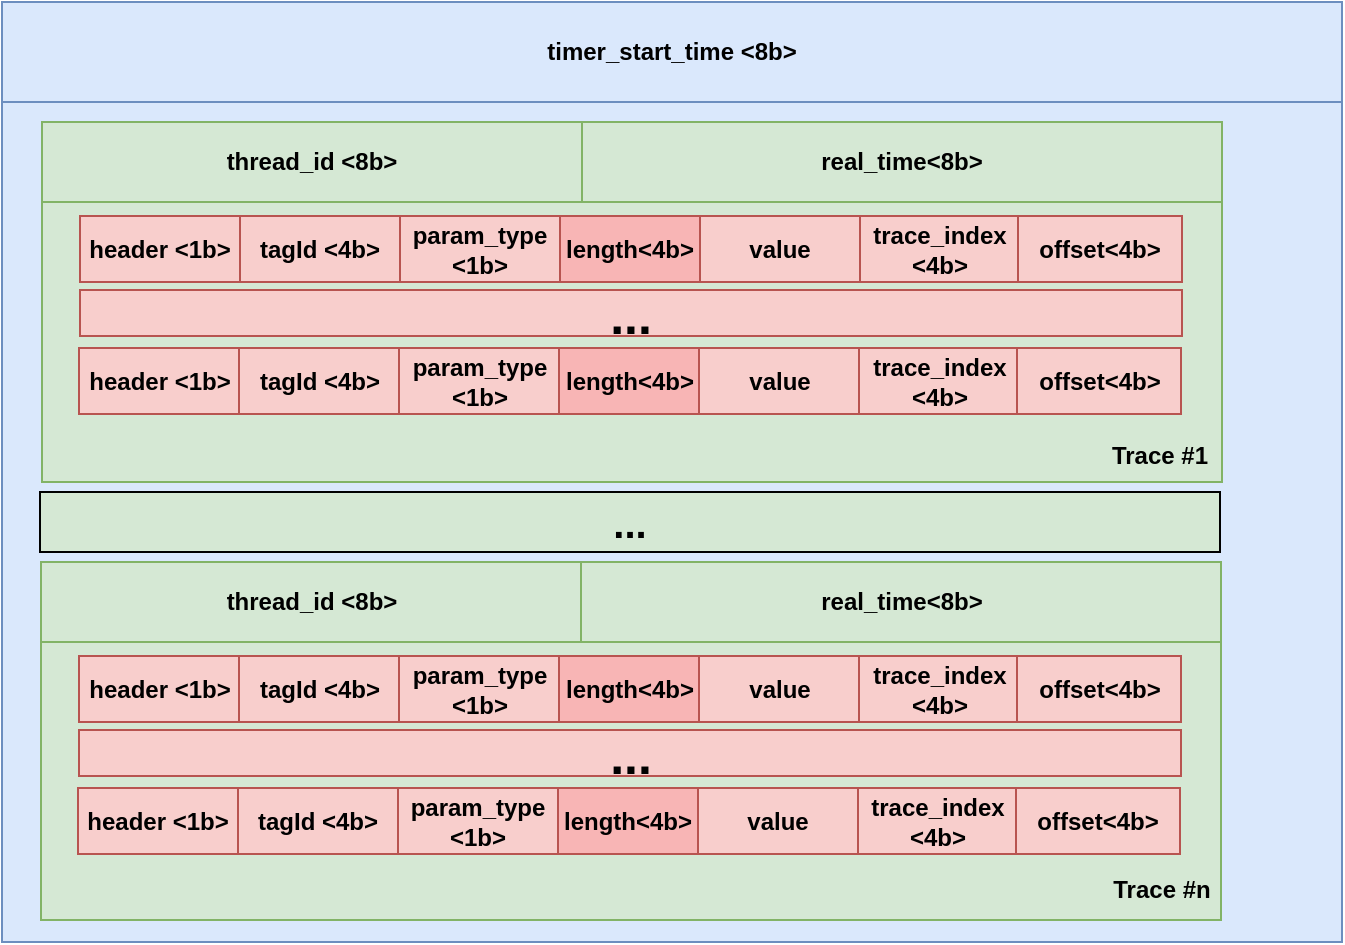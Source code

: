 <mxfile version="22.0.4" type="device">
  <diagram name="Page-1" id="pmNTwxLv3U9O3_eVR4Xm">
    <mxGraphModel dx="1221" dy="622" grid="1" gridSize="10" guides="1" tooltips="1" connect="1" arrows="1" fold="1" page="1" pageScale="1" pageWidth="827" pageHeight="1169" math="0" shadow="0">
      <root>
        <mxCell id="0" />
        <mxCell id="1" parent="0" />
        <mxCell id="C7ANXtkFGJyQKhwLcCoC-1" value="" style="rounded=0;whiteSpace=wrap;html=1;fillColor=#dae8fc;strokeColor=#6c8ebf;" parent="1" vertex="1">
          <mxGeometry x="100" y="220" width="670" height="470" as="geometry" />
        </mxCell>
        <mxCell id="C7ANXtkFGJyQKhwLcCoC-2" value="&lt;b&gt;timer_start_time&amp;nbsp;&amp;lt;8b&amp;gt;&lt;/b&gt;" style="rounded=0;whiteSpace=wrap;html=1;fillColor=#dae8fc;strokeColor=#6c8ebf;" parent="1" vertex="1">
          <mxGeometry x="100" y="220" width="670" height="50" as="geometry" />
        </mxCell>
        <mxCell id="C7ANXtkFGJyQKhwLcCoC-5" value="" style="rounded=0;whiteSpace=wrap;html=1;fillColor=#d5e8d4;strokeColor=#82b366;" parent="1" vertex="1">
          <mxGeometry x="120" y="280" width="590" height="180" as="geometry" />
        </mxCell>
        <mxCell id="C7ANXtkFGJyQKhwLcCoC-6" value="&lt;b style=&quot;border-color: var(--border-color);&quot;&gt;thread_id &amp;lt;8b&amp;gt;&lt;/b&gt;" style="rounded=0;whiteSpace=wrap;html=1;fillColor=#d5e8d4;strokeColor=#82b366;" parent="1" vertex="1">
          <mxGeometry x="120" y="280" width="270" height="40" as="geometry" />
        </mxCell>
        <mxCell id="C7ANXtkFGJyQKhwLcCoC-7" value="&lt;b style=&quot;border-color: var(--border-color);&quot;&gt;real_time&amp;lt;8b&amp;gt;&lt;/b&gt;" style="rounded=0;whiteSpace=wrap;html=1;fillColor=#d5e8d4;strokeColor=#82b366;" parent="1" vertex="1">
          <mxGeometry x="390" y="280" width="320" height="40" as="geometry" />
        </mxCell>
        <mxCell id="C7ANXtkFGJyQKhwLcCoC-47" value="" style="rounded=0;whiteSpace=wrap;html=1;fillColor=#f8cecc;strokeColor=#b85450;" parent="1" vertex="1">
          <mxGeometry x="139" y="327" width="548" height="33" as="geometry" />
        </mxCell>
        <mxCell id="C7ANXtkFGJyQKhwLcCoC-48" value="&lt;b&gt;header &amp;lt;1b&amp;gt;&lt;/b&gt;" style="rounded=0;whiteSpace=wrap;html=1;fillColor=#f8cecc;strokeColor=#b85450;" parent="1" vertex="1">
          <mxGeometry x="139" y="327" width="80" height="33" as="geometry" />
        </mxCell>
        <mxCell id="C7ANXtkFGJyQKhwLcCoC-49" value="&lt;b&gt;tagId &amp;lt;4b&amp;gt;&lt;/b&gt;" style="rounded=0;whiteSpace=wrap;html=1;fillColor=#f8cecc;strokeColor=#b85450;" parent="1" vertex="1">
          <mxGeometry x="219" y="327" width="80" height="33" as="geometry" />
        </mxCell>
        <mxCell id="C7ANXtkFGJyQKhwLcCoC-50" value="&lt;b&gt;param_type &amp;lt;1b&amp;gt;&lt;/b&gt;" style="rounded=0;whiteSpace=wrap;html=1;fillColor=#f8cecc;strokeColor=#b85450;" parent="1" vertex="1">
          <mxGeometry x="299" y="327" width="80" height="33" as="geometry" />
        </mxCell>
        <mxCell id="C7ANXtkFGJyQKhwLcCoC-51" value="&lt;b&gt;length&amp;lt;4b&amp;gt;&lt;/b&gt;" style="rounded=0;whiteSpace=wrap;html=1;fillColor=#F8B5B5;strokeColor=#b85450;" parent="1" vertex="1">
          <mxGeometry x="379" y="327" width="70" height="33" as="geometry" />
        </mxCell>
        <mxCell id="C7ANXtkFGJyQKhwLcCoC-52" value="&lt;b&gt;value&lt;/b&gt;" style="rounded=0;whiteSpace=wrap;html=1;fillColor=#f8cecc;strokeColor=#b85450;" parent="1" vertex="1">
          <mxGeometry x="449" y="327" width="80" height="33" as="geometry" />
        </mxCell>
        <mxCell id="C7ANXtkFGJyQKhwLcCoC-53" value="&lt;b&gt;trace_index &amp;lt;4b&amp;gt;&lt;/b&gt;" style="rounded=0;whiteSpace=wrap;html=1;fillColor=#f8cecc;strokeColor=#b85450;" parent="1" vertex="1">
          <mxGeometry x="529" y="327" width="80" height="33" as="geometry" />
        </mxCell>
        <mxCell id="C7ANXtkFGJyQKhwLcCoC-56" value="&lt;b&gt;offset&amp;lt;4b&amp;gt;&lt;/b&gt;" style="rounded=0;whiteSpace=wrap;html=1;fillColor=#f8cecc;strokeColor=#b85450;" parent="1" vertex="1">
          <mxGeometry x="608" y="327" width="82" height="33" as="geometry" />
        </mxCell>
        <mxCell id="C7ANXtkFGJyQKhwLcCoC-57" value="&lt;b&gt;&lt;font style=&quot;font-size: 25px;&quot;&gt;...&lt;/font&gt;&lt;/b&gt;" style="rounded=0;whiteSpace=wrap;html=1;fillColor=#f8cecc;strokeColor=#b85450;" parent="1" vertex="1">
          <mxGeometry x="139" y="364" width="551" height="23" as="geometry" />
        </mxCell>
        <mxCell id="C7ANXtkFGJyQKhwLcCoC-58" value="" style="rounded=0;whiteSpace=wrap;html=1;fillColor=#f8cecc;strokeColor=#b85450;" parent="1" vertex="1">
          <mxGeometry x="138.5" y="393" width="548" height="33" as="geometry" />
        </mxCell>
        <mxCell id="C7ANXtkFGJyQKhwLcCoC-59" value="&lt;b&gt;header &amp;lt;1b&amp;gt;&lt;/b&gt;" style="rounded=0;whiteSpace=wrap;html=1;fillColor=#f8cecc;strokeColor=#b85450;" parent="1" vertex="1">
          <mxGeometry x="138.5" y="393" width="80" height="33" as="geometry" />
        </mxCell>
        <mxCell id="C7ANXtkFGJyQKhwLcCoC-60" value="&lt;b&gt;tagId &amp;lt;4b&amp;gt;&lt;/b&gt;" style="rounded=0;whiteSpace=wrap;html=1;fillColor=#f8cecc;strokeColor=#b85450;" parent="1" vertex="1">
          <mxGeometry x="218.5" y="393" width="80" height="33" as="geometry" />
        </mxCell>
        <mxCell id="C7ANXtkFGJyQKhwLcCoC-61" value="&lt;b&gt;param_type &amp;lt;1b&amp;gt;&lt;/b&gt;" style="rounded=0;whiteSpace=wrap;html=1;fillColor=#f8cecc;strokeColor=#b85450;" parent="1" vertex="1">
          <mxGeometry x="298.5" y="393" width="80" height="33" as="geometry" />
        </mxCell>
        <mxCell id="C7ANXtkFGJyQKhwLcCoC-62" value="&lt;b&gt;length&amp;lt;4b&amp;gt;&lt;/b&gt;" style="rounded=0;whiteSpace=wrap;html=1;fillColor=#F8B5B5;strokeColor=#b85450;" parent="1" vertex="1">
          <mxGeometry x="378.5" y="393" width="70" height="33" as="geometry" />
        </mxCell>
        <mxCell id="C7ANXtkFGJyQKhwLcCoC-63" value="&lt;b&gt;value&lt;/b&gt;" style="rounded=0;whiteSpace=wrap;html=1;fillColor=#f8cecc;strokeColor=#b85450;" parent="1" vertex="1">
          <mxGeometry x="448.5" y="393" width="80" height="33" as="geometry" />
        </mxCell>
        <mxCell id="C7ANXtkFGJyQKhwLcCoC-64" value="&lt;b&gt;trace_index &amp;lt;4b&amp;gt;&lt;/b&gt;" style="rounded=0;whiteSpace=wrap;html=1;fillColor=#f8cecc;strokeColor=#b85450;" parent="1" vertex="1">
          <mxGeometry x="528.5" y="393" width="80" height="33" as="geometry" />
        </mxCell>
        <mxCell id="C7ANXtkFGJyQKhwLcCoC-65" value="&lt;b&gt;offset&amp;lt;4b&amp;gt;&lt;/b&gt;" style="rounded=0;whiteSpace=wrap;html=1;fillColor=#f8cecc;strokeColor=#b85450;" parent="1" vertex="1">
          <mxGeometry x="607.5" y="393" width="82" height="33" as="geometry" />
        </mxCell>
        <mxCell id="C7ANXtkFGJyQKhwLcCoC-66" value="&lt;b&gt;&lt;font style=&quot;font-size: 20px;&quot;&gt;...&lt;/font&gt;&lt;/b&gt;" style="rounded=0;whiteSpace=wrap;html=1;fillColor=#d5e8d4;strokeColor=#000000;" parent="1" vertex="1">
          <mxGeometry x="119" y="465" width="590" height="30" as="geometry" />
        </mxCell>
        <mxCell id="C7ANXtkFGJyQKhwLcCoC-68" value="" style="rounded=0;whiteSpace=wrap;html=1;fillColor=#d5e8d4;strokeColor=#82b366;" parent="1" vertex="1">
          <mxGeometry x="119.5" y="500" width="590" height="179" as="geometry" />
        </mxCell>
        <mxCell id="C7ANXtkFGJyQKhwLcCoC-69" value="&lt;b style=&quot;border-color: var(--border-color);&quot;&gt;thread_id &amp;lt;8b&amp;gt;&lt;/b&gt;" style="rounded=0;whiteSpace=wrap;html=1;fillColor=#d5e8d4;strokeColor=#82b366;" parent="1" vertex="1">
          <mxGeometry x="119.5" y="500" width="270" height="40" as="geometry" />
        </mxCell>
        <mxCell id="C7ANXtkFGJyQKhwLcCoC-70" value="&lt;b style=&quot;border-color: var(--border-color);&quot;&gt;real_time&amp;lt;8b&amp;gt;&lt;/b&gt;" style="rounded=0;whiteSpace=wrap;html=1;fillColor=#d5e8d4;strokeColor=#82b366;" parent="1" vertex="1">
          <mxGeometry x="389.5" y="500" width="320" height="40" as="geometry" />
        </mxCell>
        <mxCell id="C7ANXtkFGJyQKhwLcCoC-71" value="" style="rounded=0;whiteSpace=wrap;html=1;fillColor=#f8cecc;strokeColor=#b85450;" parent="1" vertex="1">
          <mxGeometry x="138.5" y="547" width="548" height="33" as="geometry" />
        </mxCell>
        <mxCell id="C7ANXtkFGJyQKhwLcCoC-72" value="&lt;b&gt;header &amp;lt;1b&amp;gt;&lt;/b&gt;" style="rounded=0;whiteSpace=wrap;html=1;fillColor=#f8cecc;strokeColor=#b85450;" parent="1" vertex="1">
          <mxGeometry x="138.5" y="547" width="80" height="33" as="geometry" />
        </mxCell>
        <mxCell id="C7ANXtkFGJyQKhwLcCoC-73" value="&lt;b&gt;tagId &amp;lt;4b&amp;gt;&lt;/b&gt;" style="rounded=0;whiteSpace=wrap;html=1;fillColor=#f8cecc;strokeColor=#b85450;" parent="1" vertex="1">
          <mxGeometry x="218.5" y="547" width="80" height="33" as="geometry" />
        </mxCell>
        <mxCell id="C7ANXtkFGJyQKhwLcCoC-74" value="&lt;b&gt;param_type &amp;lt;1b&amp;gt;&lt;/b&gt;" style="rounded=0;whiteSpace=wrap;html=1;fillColor=#f8cecc;strokeColor=#b85450;" parent="1" vertex="1">
          <mxGeometry x="298.5" y="547" width="80" height="33" as="geometry" />
        </mxCell>
        <mxCell id="C7ANXtkFGJyQKhwLcCoC-75" value="&lt;b&gt;length&amp;lt;4b&amp;gt;&lt;/b&gt;" style="rounded=0;whiteSpace=wrap;html=1;fillColor=#F8B5B5;strokeColor=#b85450;" parent="1" vertex="1">
          <mxGeometry x="378.5" y="547" width="70" height="33" as="geometry" />
        </mxCell>
        <mxCell id="C7ANXtkFGJyQKhwLcCoC-76" value="&lt;b&gt;value&lt;/b&gt;" style="rounded=0;whiteSpace=wrap;html=1;fillColor=#f8cecc;strokeColor=#b85450;" parent="1" vertex="1">
          <mxGeometry x="448.5" y="547" width="80" height="33" as="geometry" />
        </mxCell>
        <mxCell id="C7ANXtkFGJyQKhwLcCoC-77" value="&lt;b&gt;trace_index &amp;lt;4b&amp;gt;&lt;/b&gt;" style="rounded=0;whiteSpace=wrap;html=1;fillColor=#f8cecc;strokeColor=#b85450;" parent="1" vertex="1">
          <mxGeometry x="528.5" y="547" width="80" height="33" as="geometry" />
        </mxCell>
        <mxCell id="C7ANXtkFGJyQKhwLcCoC-78" value="&lt;b&gt;offset&amp;lt;4b&amp;gt;&lt;/b&gt;" style="rounded=0;whiteSpace=wrap;html=1;fillColor=#f8cecc;strokeColor=#b85450;" parent="1" vertex="1">
          <mxGeometry x="607.5" y="547" width="82" height="33" as="geometry" />
        </mxCell>
        <mxCell id="C7ANXtkFGJyQKhwLcCoC-79" value="&lt;b&gt;&lt;font style=&quot;font-size: 25px;&quot;&gt;...&lt;/font&gt;&lt;/b&gt;" style="rounded=0;whiteSpace=wrap;html=1;fillColor=#f8cecc;strokeColor=#b85450;" parent="1" vertex="1">
          <mxGeometry x="138.5" y="584" width="551" height="23" as="geometry" />
        </mxCell>
        <mxCell id="C7ANXtkFGJyQKhwLcCoC-80" value="" style="rounded=0;whiteSpace=wrap;html=1;fillColor=#f8cecc;strokeColor=#b85450;" parent="1" vertex="1">
          <mxGeometry x="138" y="613" width="548" height="33" as="geometry" />
        </mxCell>
        <mxCell id="C7ANXtkFGJyQKhwLcCoC-81" value="&lt;b&gt;header &amp;lt;1b&amp;gt;&lt;/b&gt;" style="rounded=0;whiteSpace=wrap;html=1;fillColor=#f8cecc;strokeColor=#b85450;" parent="1" vertex="1">
          <mxGeometry x="138" y="613" width="80" height="33" as="geometry" />
        </mxCell>
        <mxCell id="C7ANXtkFGJyQKhwLcCoC-82" value="&lt;b&gt;tagId &amp;lt;4b&amp;gt;&lt;/b&gt;" style="rounded=0;whiteSpace=wrap;html=1;fillColor=#f8cecc;strokeColor=#b85450;" parent="1" vertex="1">
          <mxGeometry x="218" y="613" width="80" height="33" as="geometry" />
        </mxCell>
        <mxCell id="C7ANXtkFGJyQKhwLcCoC-83" value="&lt;b&gt;param_type &amp;lt;1b&amp;gt;&lt;/b&gt;" style="rounded=0;whiteSpace=wrap;html=1;fillColor=#f8cecc;strokeColor=#b85450;" parent="1" vertex="1">
          <mxGeometry x="298" y="613" width="80" height="33" as="geometry" />
        </mxCell>
        <mxCell id="C7ANXtkFGJyQKhwLcCoC-84" value="&lt;b&gt;length&amp;lt;4b&amp;gt;&lt;/b&gt;" style="rounded=0;whiteSpace=wrap;html=1;fillColor=#F8B5B5;strokeColor=#b85450;" parent="1" vertex="1">
          <mxGeometry x="378" y="613" width="70" height="33" as="geometry" />
        </mxCell>
        <mxCell id="C7ANXtkFGJyQKhwLcCoC-85" value="&lt;b&gt;value&lt;/b&gt;" style="rounded=0;whiteSpace=wrap;html=1;fillColor=#f8cecc;strokeColor=#b85450;" parent="1" vertex="1">
          <mxGeometry x="448" y="613" width="80" height="33" as="geometry" />
        </mxCell>
        <mxCell id="C7ANXtkFGJyQKhwLcCoC-86" value="&lt;b&gt;trace_index &amp;lt;4b&amp;gt;&lt;/b&gt;" style="rounded=0;whiteSpace=wrap;html=1;fillColor=#f8cecc;strokeColor=#b85450;" parent="1" vertex="1">
          <mxGeometry x="528" y="613" width="80" height="33" as="geometry" />
        </mxCell>
        <mxCell id="C7ANXtkFGJyQKhwLcCoC-87" value="&lt;b&gt;offset&amp;lt;4b&amp;gt;&lt;/b&gt;" style="rounded=0;whiteSpace=wrap;html=1;fillColor=#f8cecc;strokeColor=#b85450;" parent="1" vertex="1">
          <mxGeometry x="607" y="613" width="82" height="33" as="geometry" />
        </mxCell>
        <mxCell id="0TmI4T1VuX5MYNOzcfh0-2" value="&lt;b&gt;Trace #1&lt;/b&gt;" style="text;html=1;strokeColor=none;fillColor=none;align=center;verticalAlign=middle;whiteSpace=wrap;rounded=0;" vertex="1" parent="1">
          <mxGeometry x="648.5" y="432" width="60" height="30" as="geometry" />
        </mxCell>
        <mxCell id="0TmI4T1VuX5MYNOzcfh0-3" value="&lt;b&gt;Trace #n&lt;/b&gt;" style="text;html=1;strokeColor=none;fillColor=none;align=center;verticalAlign=middle;whiteSpace=wrap;rounded=0;" vertex="1" parent="1">
          <mxGeometry x="649.5" y="649" width="60" height="30" as="geometry" />
        </mxCell>
      </root>
    </mxGraphModel>
  </diagram>
</mxfile>
